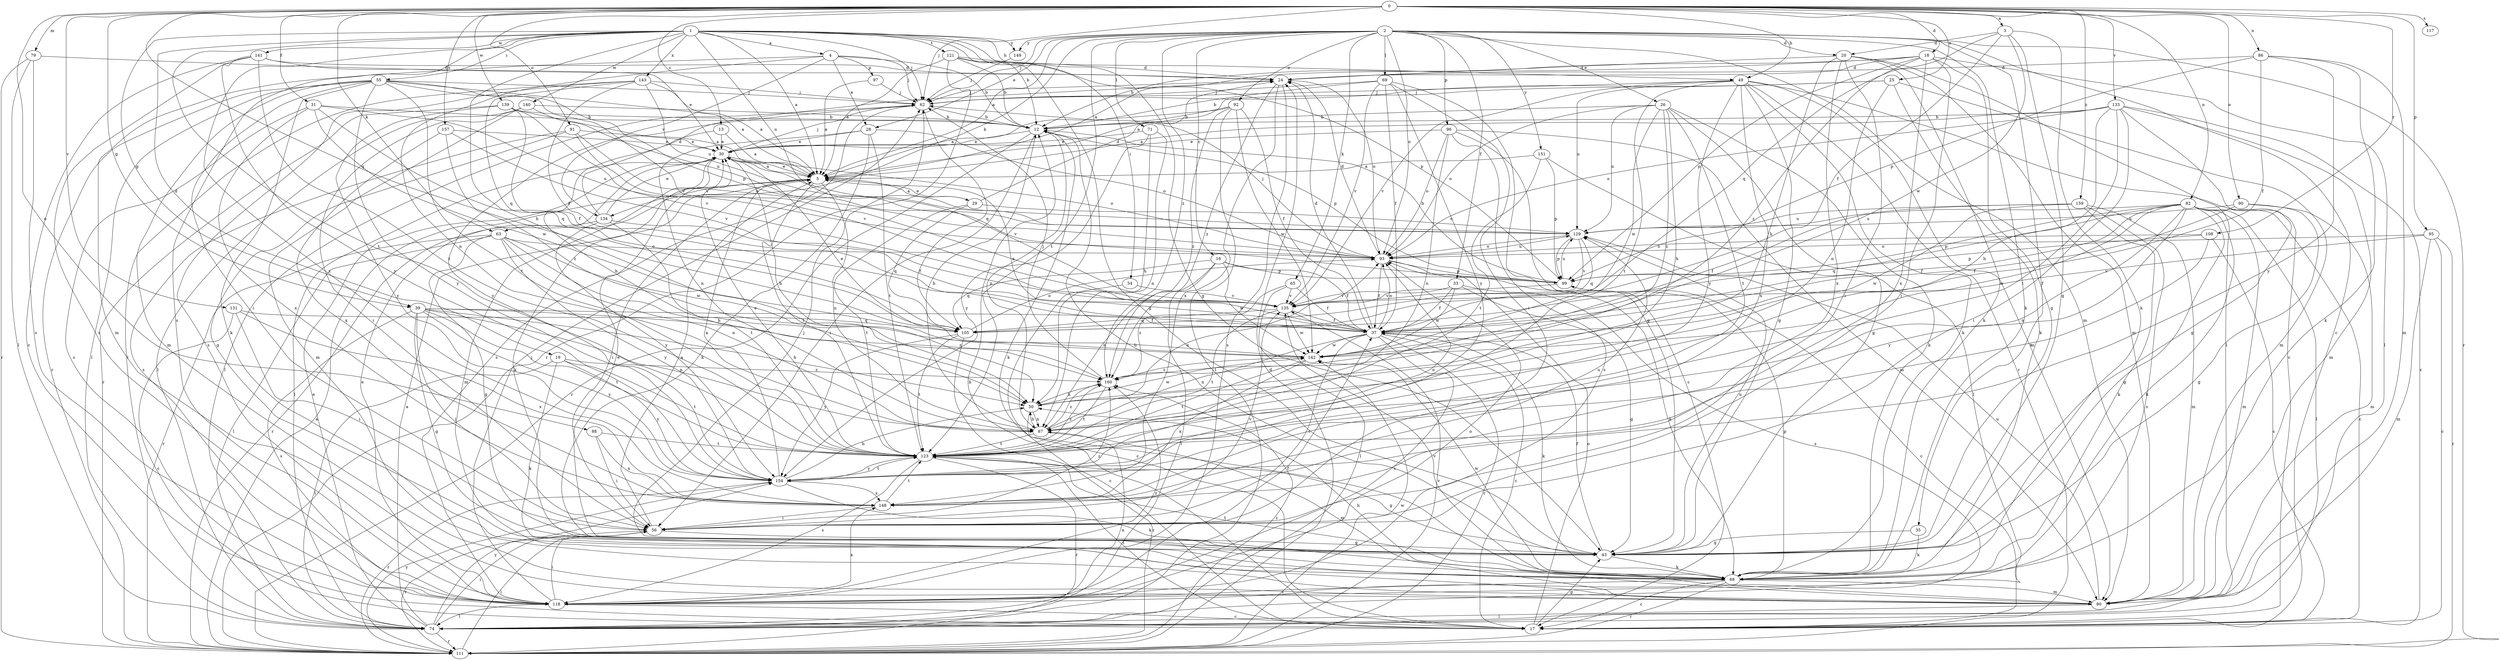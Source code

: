 strict digraph  {
0;
1;
2;
3;
4;
5;
12;
13;
16;
17;
18;
19;
20;
24;
25;
26;
28;
29;
30;
31;
33;
35;
37;
39;
43;
49;
50;
54;
55;
56;
62;
63;
65;
68;
69;
71;
74;
79;
80;
82;
86;
87;
88;
90;
91;
92;
93;
95;
96;
97;
99;
105;
108;
111;
117;
118;
121;
123;
129;
131;
133;
134;
135;
139;
140;
141;
142;
143;
148;
149;
151;
154;
157;
159;
160;
0 -> 3  [label=a];
0 -> 13  [label=c];
0 -> 18  [label=d];
0 -> 25  [label=e];
0 -> 31  [label=f];
0 -> 39  [label=g];
0 -> 49  [label=h];
0 -> 62  [label=j];
0 -> 63  [label=k];
0 -> 79  [label=m];
0 -> 82  [label=n];
0 -> 86  [label=n];
0 -> 88  [label=o];
0 -> 90  [label=o];
0 -> 91  [label=o];
0 -> 95  [label=p];
0 -> 105  [label=q];
0 -> 108  [label=r];
0 -> 117  [label=s];
0 -> 131  [label=v];
0 -> 133  [label=v];
0 -> 139  [label=w];
0 -> 157  [label=z];
0 -> 159  [label=z];
1 -> 4  [label=a];
1 -> 5  [label=a];
1 -> 12  [label=b];
1 -> 19  [label=d];
1 -> 39  [label=g];
1 -> 43  [label=g];
1 -> 49  [label=h];
1 -> 50  [label=h];
1 -> 54  [label=i];
1 -> 55  [label=i];
1 -> 62  [label=j];
1 -> 118  [label=s];
1 -> 121  [label=t];
1 -> 123  [label=t];
1 -> 129  [label=u];
1 -> 140  [label=w];
1 -> 141  [label=w];
1 -> 143  [label=x];
1 -> 148  [label=x];
1 -> 149  [label=y];
2 -> 5  [label=a];
2 -> 16  [label=c];
2 -> 17  [label=c];
2 -> 20  [label=d];
2 -> 26  [label=e];
2 -> 28  [label=e];
2 -> 33  [label=f];
2 -> 35  [label=f];
2 -> 62  [label=j];
2 -> 63  [label=k];
2 -> 65  [label=k];
2 -> 68  [label=k];
2 -> 69  [label=l];
2 -> 71  [label=l];
2 -> 80  [label=m];
2 -> 92  [label=o];
2 -> 93  [label=o];
2 -> 96  [label=p];
2 -> 111  [label=r];
2 -> 123  [label=t];
2 -> 149  [label=y];
2 -> 151  [label=y];
2 -> 160  [label=z];
3 -> 20  [label=d];
3 -> 37  [label=f];
3 -> 43  [label=g];
3 -> 68  [label=k];
3 -> 105  [label=q];
3 -> 142  [label=w];
4 -> 12  [label=b];
4 -> 28  [label=e];
4 -> 62  [label=j];
4 -> 80  [label=m];
4 -> 87  [label=n];
4 -> 97  [label=p];
4 -> 134  [label=v];
5 -> 29  [label=e];
5 -> 30  [label=e];
5 -> 56  [label=i];
5 -> 87  [label=n];
5 -> 123  [label=t];
5 -> 134  [label=v];
12 -> 30  [label=e];
12 -> 56  [label=i];
12 -> 68  [label=k];
12 -> 87  [label=n];
12 -> 99  [label=p];
12 -> 111  [label=r];
13 -> 5  [label=a];
13 -> 30  [label=e];
13 -> 50  [label=h];
16 -> 37  [label=f];
16 -> 74  [label=l];
16 -> 87  [label=n];
16 -> 99  [label=p];
16 -> 105  [label=q];
16 -> 142  [label=w];
17 -> 12  [label=b];
17 -> 43  [label=g];
17 -> 93  [label=o];
17 -> 123  [label=t];
18 -> 5  [label=a];
18 -> 12  [label=b];
18 -> 24  [label=d];
18 -> 43  [label=g];
18 -> 56  [label=i];
18 -> 74  [label=l];
18 -> 99  [label=p];
18 -> 148  [label=x];
18 -> 160  [label=z];
19 -> 68  [label=k];
19 -> 74  [label=l];
19 -> 123  [label=t];
19 -> 154  [label=y];
19 -> 160  [label=z];
20 -> 24  [label=d];
20 -> 50  [label=h];
20 -> 56  [label=i];
20 -> 68  [label=k];
20 -> 74  [label=l];
20 -> 80  [label=m];
20 -> 148  [label=x];
24 -> 62  [label=j];
24 -> 93  [label=o];
24 -> 118  [label=s];
24 -> 148  [label=x];
24 -> 160  [label=z];
25 -> 5  [label=a];
25 -> 62  [label=j];
25 -> 68  [label=k];
25 -> 80  [label=m];
25 -> 87  [label=n];
26 -> 12  [label=b];
26 -> 43  [label=g];
26 -> 50  [label=h];
26 -> 68  [label=k];
26 -> 93  [label=o];
26 -> 123  [label=t];
26 -> 129  [label=u];
26 -> 142  [label=w];
26 -> 160  [label=z];
28 -> 30  [label=e];
28 -> 68  [label=k];
28 -> 87  [label=n];
28 -> 93  [label=o];
28 -> 123  [label=t];
29 -> 5  [label=a];
29 -> 24  [label=d];
29 -> 105  [label=q];
29 -> 123  [label=t];
29 -> 129  [label=u];
30 -> 5  [label=a];
30 -> 50  [label=h];
30 -> 62  [label=j];
30 -> 68  [label=k];
30 -> 74  [label=l];
30 -> 80  [label=m];
30 -> 93  [label=o];
30 -> 135  [label=v];
31 -> 12  [label=b];
31 -> 93  [label=o];
31 -> 105  [label=q];
31 -> 118  [label=s];
31 -> 142  [label=w];
31 -> 148  [label=x];
33 -> 37  [label=f];
33 -> 43  [label=g];
33 -> 118  [label=s];
33 -> 135  [label=v];
33 -> 142  [label=w];
35 -> 43  [label=g];
35 -> 68  [label=k];
37 -> 5  [label=a];
37 -> 17  [label=c];
37 -> 24  [label=d];
37 -> 56  [label=i];
37 -> 68  [label=k];
37 -> 87  [label=n];
37 -> 93  [label=o];
37 -> 111  [label=r];
37 -> 118  [label=s];
37 -> 142  [label=w];
39 -> 37  [label=f];
39 -> 43  [label=g];
39 -> 50  [label=h];
39 -> 56  [label=i];
39 -> 87  [label=n];
39 -> 118  [label=s];
39 -> 123  [label=t];
39 -> 154  [label=y];
39 -> 160  [label=z];
43 -> 12  [label=b];
43 -> 30  [label=e];
43 -> 37  [label=f];
43 -> 62  [label=j];
43 -> 68  [label=k];
43 -> 129  [label=u];
49 -> 17  [label=c];
49 -> 43  [label=g];
49 -> 62  [label=j];
49 -> 68  [label=k];
49 -> 80  [label=m];
49 -> 111  [label=r];
49 -> 123  [label=t];
49 -> 129  [label=u];
49 -> 135  [label=v];
49 -> 148  [label=x];
49 -> 154  [label=y];
50 -> 87  [label=n];
50 -> 111  [label=r];
50 -> 142  [label=w];
54 -> 17  [label=c];
54 -> 135  [label=v];
55 -> 5  [label=a];
55 -> 56  [label=i];
55 -> 62  [label=j];
55 -> 68  [label=k];
55 -> 74  [label=l];
55 -> 80  [label=m];
55 -> 99  [label=p];
55 -> 111  [label=r];
55 -> 123  [label=t];
55 -> 135  [label=v];
55 -> 154  [label=y];
56 -> 5  [label=a];
56 -> 43  [label=g];
56 -> 111  [label=r];
56 -> 135  [label=v];
56 -> 160  [label=z];
62 -> 12  [label=b];
62 -> 74  [label=l];
62 -> 105  [label=q];
62 -> 118  [label=s];
62 -> 154  [label=y];
63 -> 43  [label=g];
63 -> 50  [label=h];
63 -> 74  [label=l];
63 -> 87  [label=n];
63 -> 93  [label=o];
63 -> 111  [label=r];
63 -> 142  [label=w];
63 -> 154  [label=y];
65 -> 37  [label=f];
65 -> 74  [label=l];
65 -> 135  [label=v];
65 -> 160  [label=z];
68 -> 17  [label=c];
68 -> 80  [label=m];
68 -> 99  [label=p];
68 -> 111  [label=r];
68 -> 118  [label=s];
68 -> 123  [label=t];
68 -> 142  [label=w];
69 -> 12  [label=b];
69 -> 37  [label=f];
69 -> 43  [label=g];
69 -> 56  [label=i];
69 -> 62  [label=j];
69 -> 135  [label=v];
69 -> 154  [label=y];
71 -> 30  [label=e];
71 -> 50  [label=h];
71 -> 87  [label=n];
71 -> 154  [label=y];
74 -> 5  [label=a];
74 -> 30  [label=e];
74 -> 56  [label=i];
74 -> 87  [label=n];
74 -> 111  [label=r];
74 -> 154  [label=y];
79 -> 24  [label=d];
79 -> 74  [label=l];
79 -> 111  [label=r];
79 -> 118  [label=s];
80 -> 50  [label=h];
80 -> 74  [label=l];
80 -> 129  [label=u];
80 -> 135  [label=v];
82 -> 17  [label=c];
82 -> 37  [label=f];
82 -> 43  [label=g];
82 -> 68  [label=k];
82 -> 74  [label=l];
82 -> 80  [label=m];
82 -> 87  [label=n];
82 -> 99  [label=p];
82 -> 105  [label=q];
82 -> 129  [label=u];
82 -> 142  [label=w];
82 -> 154  [label=y];
86 -> 24  [label=d];
86 -> 37  [label=f];
86 -> 68  [label=k];
86 -> 80  [label=m];
86 -> 99  [label=p];
86 -> 154  [label=y];
87 -> 12  [label=b];
87 -> 50  [label=h];
87 -> 80  [label=m];
87 -> 93  [label=o];
87 -> 123  [label=t];
87 -> 160  [label=z];
88 -> 56  [label=i];
88 -> 123  [label=t];
88 -> 148  [label=x];
90 -> 37  [label=f];
90 -> 43  [label=g];
90 -> 80  [label=m];
90 -> 129  [label=u];
91 -> 30  [label=e];
91 -> 43  [label=g];
91 -> 93  [label=o];
91 -> 118  [label=s];
91 -> 135  [label=v];
92 -> 5  [label=a];
92 -> 12  [label=b];
92 -> 37  [label=f];
92 -> 74  [label=l];
92 -> 142  [label=w];
92 -> 160  [label=z];
93 -> 24  [label=d];
93 -> 37  [label=f];
93 -> 62  [label=j];
93 -> 68  [label=k];
93 -> 99  [label=p];
93 -> 129  [label=u];
95 -> 17  [label=c];
95 -> 80  [label=m];
95 -> 93  [label=o];
95 -> 111  [label=r];
95 -> 135  [label=v];
96 -> 17  [label=c];
96 -> 30  [label=e];
96 -> 80  [label=m];
96 -> 87  [label=n];
96 -> 93  [label=o];
96 -> 118  [label=s];
97 -> 5  [label=a];
97 -> 62  [label=j];
99 -> 12  [label=b];
99 -> 17  [label=c];
99 -> 129  [label=u];
99 -> 135  [label=v];
105 -> 17  [label=c];
105 -> 93  [label=o];
105 -> 123  [label=t];
105 -> 154  [label=y];
108 -> 17  [label=c];
108 -> 93  [label=o];
108 -> 99  [label=p];
108 -> 123  [label=t];
111 -> 5  [label=a];
111 -> 24  [label=d];
111 -> 56  [label=i];
111 -> 135  [label=v];
111 -> 142  [label=w];
111 -> 154  [label=y];
111 -> 160  [label=z];
118 -> 17  [label=c];
118 -> 30  [label=e];
118 -> 37  [label=f];
118 -> 56  [label=i];
118 -> 62  [label=j];
118 -> 74  [label=l];
118 -> 93  [label=o];
118 -> 148  [label=x];
118 -> 160  [label=z];
121 -> 5  [label=a];
121 -> 12  [label=b];
121 -> 24  [label=d];
121 -> 43  [label=g];
121 -> 99  [label=p];
121 -> 111  [label=r];
123 -> 30  [label=e];
123 -> 43  [label=g];
123 -> 111  [label=r];
123 -> 118  [label=s];
123 -> 154  [label=y];
123 -> 160  [label=z];
129 -> 93  [label=o];
129 -> 99  [label=p];
129 -> 105  [label=q];
129 -> 135  [label=v];
131 -> 17  [label=c];
131 -> 56  [label=i];
131 -> 105  [label=q];
131 -> 148  [label=x];
133 -> 5  [label=a];
133 -> 12  [label=b];
133 -> 17  [label=c];
133 -> 43  [label=g];
133 -> 50  [label=h];
133 -> 56  [label=i];
133 -> 80  [label=m];
133 -> 93  [label=o];
133 -> 123  [label=t];
134 -> 24  [label=d];
134 -> 30  [label=e];
134 -> 37  [label=f];
134 -> 111  [label=r];
134 -> 123  [label=t];
134 -> 154  [label=y];
135 -> 37  [label=f];
135 -> 105  [label=q];
135 -> 123  [label=t];
135 -> 142  [label=w];
139 -> 5  [label=a];
139 -> 12  [label=b];
139 -> 37  [label=f];
139 -> 111  [label=r];
139 -> 135  [label=v];
139 -> 154  [label=y];
140 -> 12  [label=b];
140 -> 56  [label=i];
140 -> 74  [label=l];
140 -> 80  [label=m];
140 -> 129  [label=u];
141 -> 17  [label=c];
141 -> 24  [label=d];
141 -> 30  [label=e];
141 -> 118  [label=s];
141 -> 123  [label=t];
141 -> 154  [label=y];
142 -> 30  [label=e];
142 -> 123  [label=t];
142 -> 148  [label=x];
142 -> 160  [label=z];
143 -> 5  [label=a];
143 -> 37  [label=f];
143 -> 62  [label=j];
143 -> 74  [label=l];
143 -> 105  [label=q];
143 -> 118  [label=s];
143 -> 129  [label=u];
148 -> 56  [label=i];
148 -> 123  [label=t];
148 -> 129  [label=u];
149 -> 62  [label=j];
151 -> 5  [label=a];
151 -> 74  [label=l];
151 -> 99  [label=p];
151 -> 123  [label=t];
154 -> 5  [label=a];
154 -> 50  [label=h];
154 -> 68  [label=k];
154 -> 93  [label=o];
154 -> 111  [label=r];
154 -> 123  [label=t];
154 -> 148  [label=x];
157 -> 30  [label=e];
157 -> 135  [label=v];
157 -> 148  [label=x];
157 -> 160  [label=z];
159 -> 37  [label=f];
159 -> 68  [label=k];
159 -> 80  [label=m];
159 -> 118  [label=s];
159 -> 129  [label=u];
159 -> 142  [label=w];
160 -> 50  [label=h];
160 -> 62  [label=j];
160 -> 123  [label=t];
}
